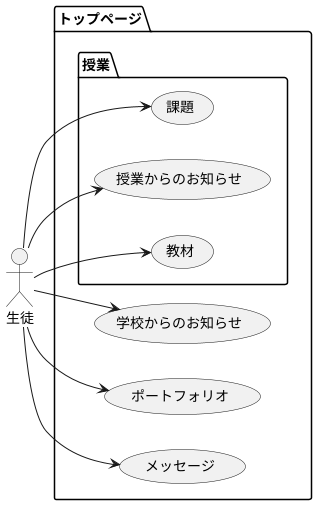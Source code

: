 @startuml
left to right direction
package トップページ{
    package 授業{
        usecase "課題" as f1
        usecase "授業からのお知らせ" as f2
        usecase "教材" as f3
    }
    usecase "学校からのお知らせ" as f4
    usecase "ポートフォリオ" as f5
    usecase "メッセージ" as f6
}
:生徒:-->f1
:生徒:-->f2
:生徒:-->f3
:生徒:-->f4
:生徒:-->f5
:生徒:-->f6
@enduml
